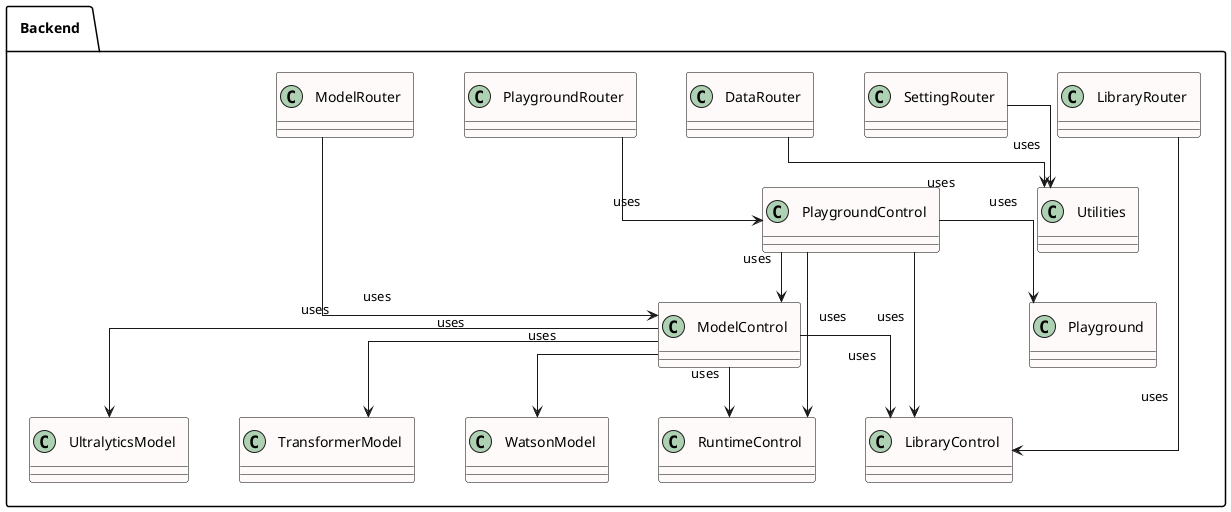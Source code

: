 @startuml Ai Islands Backend
skinparam class {
    BackgroundColor Snow
    BorderColor Black
    FontName Arial
    FontColor Black
    FontStyle Normal
    ArrowThickness 1
}
skinparam linetype ortho
!define RECTANGLE class

' Increase padding and spacing
skinparam padding 10
skinparam nodesep 50
skinparam ranksep 50

package "Backend" {
    together {
        RECTANGLE LibraryControl 
        RECTANGLE PlaygroundControl 
        RECTANGLE ModelControl 
        RECTANGLE RuntimeControl 
    }

    together {
        RECTANGLE TransformerModel 
        RECTANGLE UltralyticsModel 
        RECTANGLE WatsonModel 
    }

    RECTANGLE Playground

    together {
        RECTANGLE ModelRouter 
        RECTANGLE PlaygroundRouter 
        RECTANGLE SettingRouter 
        RECTANGLE DataRouter 
        RECTANGLE LibraryRouter 
    }

    together {
        RECTANGLE Utilities 
    }
}

ModelControl --> TransformerModel : uses
ModelControl --> UltralyticsModel : uses
ModelControl --> WatsonModel : uses
ModelControl --> LibraryControl : uses
ModelControl --> RuntimeControl : uses

PlaygroundControl --> Playground : uses
PlaygroundControl --> ModelControl : uses
PlaygroundControl --> LibraryControl : uses
PlaygroundControl --> RuntimeControl : uses

ModelRouter --> ModelControl: uses
PlaygroundRouter --> PlaygroundControl: uses
LibraryRouter --> LibraryControl: uses
SettingRouter --> Utilities: uses
DataRouter --> Utilities: uses

@enduml